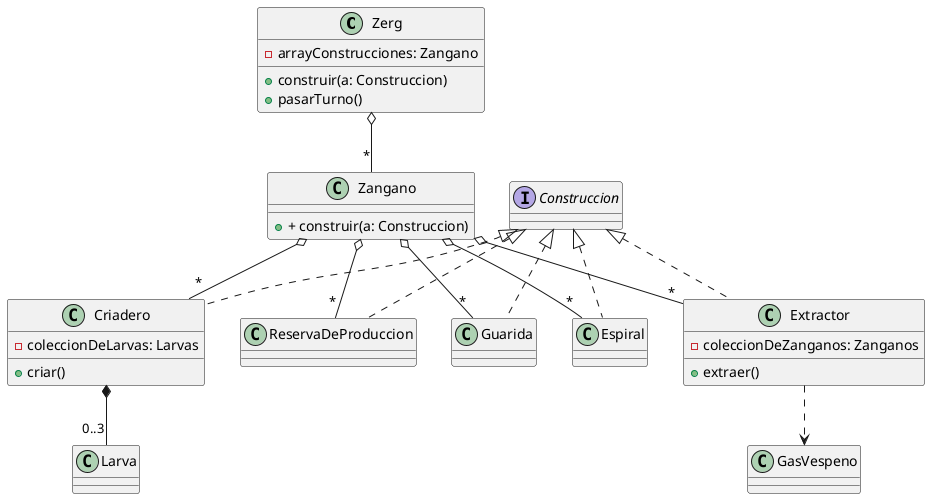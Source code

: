 @startuml
'https://plantuml.com/class-diagram

class Zerg{
    - arrayConstrucciones: Zangano

    + construir(a: Construccion)
    + pasarTurno()
/'
    + construir(a: Criadero)
    + construir(a: Extractor)
    + construir(a: ReservaDeProduccion)
    + construir(a: Guarida)
    + construir(a: Espiral)
    + expanderMoho()
'/
}

class Zangano{

   + + construir(a: Construccion)
}

/'
class Minerales{

}

class GasVespeno{

}'/

class Criadero{
   - coleccionDeLarvas: Larvas

   + criar()
}

class Extractor{
   - coleccionDeZanganos: Zanganos

   + extraer()
}

interface Construccion{}

Zerg o--"*" Zangano

Zangano o--"*" Criadero
Zangano o--"*" Extractor
Zangano o--"*" ReservaDeProduccion
Zangano o--"*" Guarida
Zangano o--"*" Espiral

Criadero *-- "0..3" Larva

Extractor ..> GasVespeno

Construccion <|.. Criadero
Construccion <|.. Extractor
Construccion <|.. ReservaDeProduccion
Construccion <|.. Guarida
Construccion <|.. Espiral

@enduml
